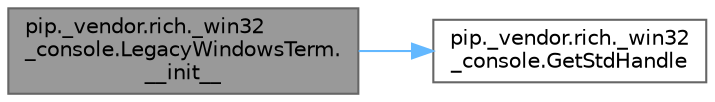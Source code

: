 digraph "pip._vendor.rich._win32_console.LegacyWindowsTerm.__init__"
{
 // LATEX_PDF_SIZE
  bgcolor="transparent";
  edge [fontname=Helvetica,fontsize=10,labelfontname=Helvetica,labelfontsize=10];
  node [fontname=Helvetica,fontsize=10,shape=box,height=0.2,width=0.4];
  rankdir="LR";
  Node1 [id="Node000001",label="pip._vendor.rich._win32\l_console.LegacyWindowsTerm.\l__init__",height=0.2,width=0.4,color="gray40", fillcolor="grey60", style="filled", fontcolor="black",tooltip=" "];
  Node1 -> Node2 [id="edge1_Node000001_Node000002",color="steelblue1",style="solid",tooltip=" "];
  Node2 [id="Node000002",label="pip._vendor.rich._win32\l_console.GetStdHandle",height=0.2,width=0.4,color="grey40", fillcolor="white", style="filled",URL="$namespacepip_1_1__vendor_1_1rich_1_1__win32__console.html#ab6bf3bfc66ee7c56e922c6632f477c29",tooltip=" "];
}
